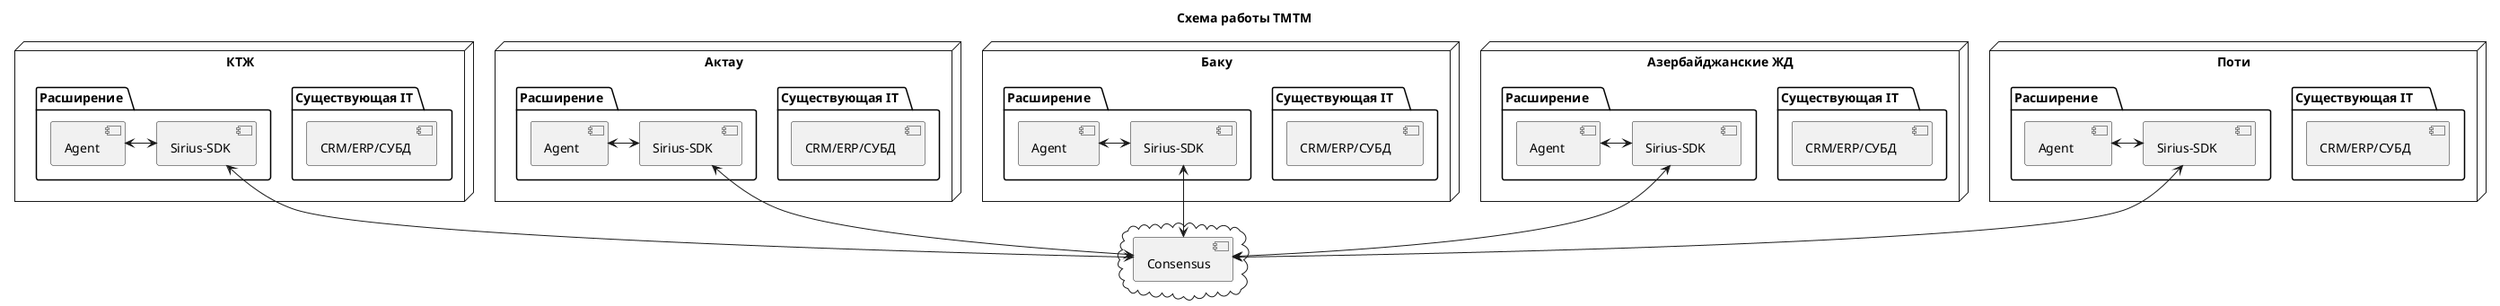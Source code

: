 @startuml
title Схема работы ТМТМ
cloud {
  [Consensus]
}


node "КТЖ" {
  folder "Существующая IT " {
    [CRM/ERP/СУБД ]
  }
  folder "Расширение " {
    [Agent ] <-> [Sirius-SDK ]
  }
}

node "Актау" {
  folder "Существующая IT  " {
    [CRM/ERP/СУБД  ]
  }
  folder "Расширение  " {
    [Agent  ] <-> [Sirius-SDK  ]
  }
}

node "Баку" {
  folder "Существующая IT   " {
    [CRM/ERP/СУБД   ]
  }
  folder "Расширение   " {
    [Agent   ] <-> [Sirius-SDK   ]
  }
}

node "Азербайджанские ЖД" {
  folder "Существующая IT    " {
    [CRM/ERP/СУБД    ]
  }
  folder "Расширение    " {
    [Agent    ] <-> [Sirius-SDK    ]
  }
}

node "Поти" {
  folder "Существующая IT     " {
    [CRM/ERP/СУБД     ]
  }
  folder "Расширение     " {
    [Agent     ] <-> [Sirius-SDK     ]
  }
}


[Sirius-SDK ] <--> [Consensus]
[Sirius-SDK  ] <--> [Consensus]
[Sirius-SDK   ] <--> [Consensus]
[Sirius-SDK    ] <--> [Consensus]
[Sirius-SDK     ] <--> [Consensus]
@enduml
